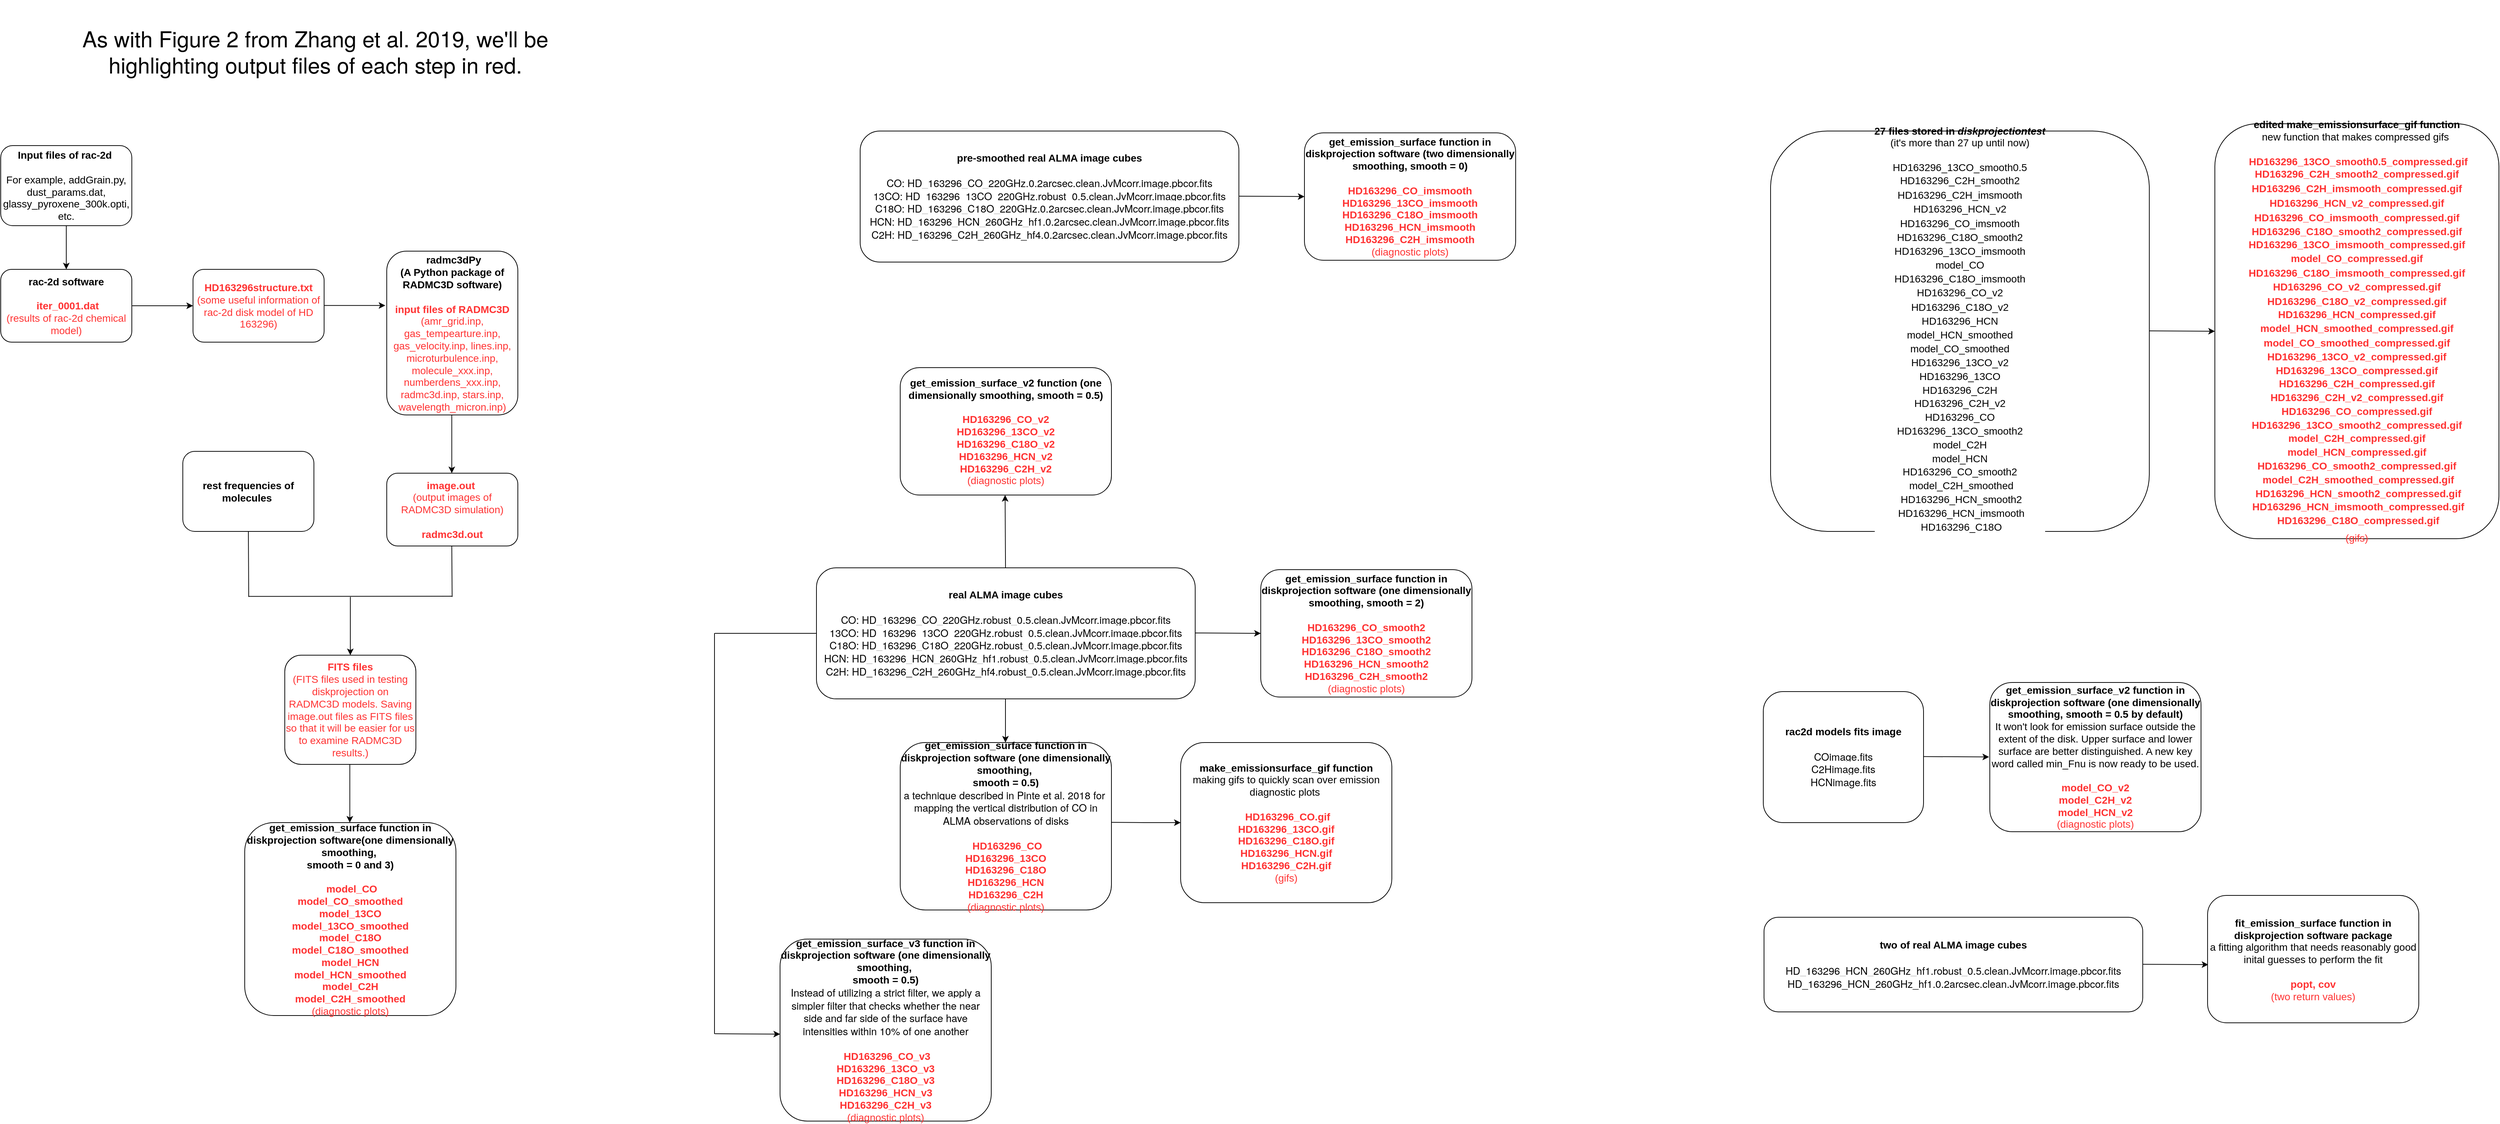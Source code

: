 <mxfile version="14.8.6" type="github">
  <diagram id="OHio_l4A3hphXdwyJgQA" name="Page-1">
    <mxGraphModel dx="4730" dy="4014" grid="1" gridSize="10" guides="1" tooltips="1" connect="1" arrows="1" fold="1" page="1" pageScale="1" pageWidth="827" pageHeight="1169" math="0" shadow="0">
      <root>
        <mxCell id="0" />
        <mxCell id="1" parent="0" />
        <mxCell id="7kvAbgqLVaGYdPQzEYKD-1" value="&lt;span style=&quot;font-family: &amp;#34;helvetica neue&amp;#34; , &amp;#34;helvetica&amp;#34; , &amp;#34;arial&amp;#34; , sans-serif ; text-align: justify ; background-color: rgb(255 , 255 , 255)&quot;&gt;&lt;font style=&quot;font-size: 30px&quot;&gt;As with Figure 2 from Zhang et al. 2019, we&#39;ll be highlighting output files of each step in red.&lt;/font&gt;&lt;/span&gt;" style="text;html=1;strokeColor=none;fillColor=none;align=center;verticalAlign=middle;whiteSpace=wrap;rounded=0;" parent="1" vertex="1">
          <mxGeometry x="157" y="-100" width="670" height="140" as="geometry" />
        </mxCell>
        <mxCell id="7kvAbgqLVaGYdPQzEYKD-2" value="&lt;font style=&quot;font-size: 14px&quot;&gt;&lt;b&gt;Input files of rac-2d&lt;/b&gt;&amp;nbsp;&lt;br&gt;&lt;br&gt;For example, addGrain.py, dust_params.dat, glassy_pyroxene_300k.opti, etc.&lt;/font&gt;" style="rounded=1;whiteSpace=wrap;html=1;" parent="1" vertex="1">
          <mxGeometry x="60" y="100" width="180" height="110" as="geometry" />
        </mxCell>
        <mxCell id="7kvAbgqLVaGYdPQzEYKD-8" value="&lt;font style=&quot;font-size: 14px&quot;&gt;&lt;b&gt;rac-2d software&lt;br&gt;&lt;br&gt;&lt;/b&gt;&amp;nbsp;&lt;font color=&quot;#ff3333&quot;&gt;&lt;b&gt;iter_0001.dat &lt;/b&gt;&lt;br&gt;(results of rac-2d chemical model)&lt;/font&gt;&lt;/font&gt;" style="rounded=1;whiteSpace=wrap;html=1;" parent="1" vertex="1">
          <mxGeometry x="60" y="270" width="180" height="100" as="geometry" />
        </mxCell>
        <mxCell id="7kvAbgqLVaGYdPQzEYKD-9" value="" style="endArrow=classic;html=1;exitX=0.5;exitY=1;exitDx=0;exitDy=0;" parent="1" source="7kvAbgqLVaGYdPQzEYKD-2" target="7kvAbgqLVaGYdPQzEYKD-8" edge="1">
          <mxGeometry width="50" height="50" relative="1" as="geometry">
            <mxPoint x="150" y="250" as="sourcePoint" />
            <mxPoint x="200" y="200" as="targetPoint" />
          </mxGeometry>
        </mxCell>
        <mxCell id="7kvAbgqLVaGYdPQzEYKD-11" value="&lt;font style=&quot;font-size: 14px&quot;&gt;&lt;font color=&quot;#ff3333&quot;&gt;&lt;b&gt;HD163296structure.txt&lt;/b&gt; (some useful information of rac-2d disk model of HD 163296)&lt;/font&gt;&lt;/font&gt;" style="rounded=1;whiteSpace=wrap;html=1;" parent="1" vertex="1">
          <mxGeometry x="324" y="270" width="180" height="100" as="geometry" />
        </mxCell>
        <mxCell id="7kvAbgqLVaGYdPQzEYKD-12" value="" style="endArrow=classic;html=1;exitX=1;exitY=0.5;exitDx=0;exitDy=0;" parent="1" source="7kvAbgqLVaGYdPQzEYKD-8" target="7kvAbgqLVaGYdPQzEYKD-11" edge="1">
          <mxGeometry width="50" height="50" relative="1" as="geometry">
            <mxPoint x="290" y="320" as="sourcePoint" />
            <mxPoint x="340" y="270" as="targetPoint" />
          </mxGeometry>
        </mxCell>
        <mxCell id="7kvAbgqLVaGYdPQzEYKD-13" value="&lt;font style=&quot;font-size: 14px&quot;&gt;&lt;b&gt;&amp;nbsp;radmc3dPy &lt;br&gt;(&lt;/b&gt;&lt;b&gt;A Python package of RADMC3D software&lt;/b&gt;&lt;b&gt;)&lt;/b&gt;&lt;br&gt;&lt;br&gt;&lt;span style=&quot;color: rgb(255 , 51 , 51)&quot;&gt;&lt;b&gt;input files of RADMC3D&lt;/b&gt;&lt;br&gt;&lt;/span&gt;&lt;font color=&quot;#ff3333&quot;&gt;(amr_grid.inp, gas_tempearture.inp, gas_velocity.inp, lines.inp, microturbulence.inp, molecule_xxx.inp, numberdens_xxx.inp, radmc3d.inp, stars.inp, wavelength_micron.inp)&lt;/font&gt;&lt;br&gt;&lt;/font&gt;" style="rounded=1;whiteSpace=wrap;html=1;" parent="1" vertex="1">
          <mxGeometry x="590" y="245" width="180" height="225" as="geometry" />
        </mxCell>
        <mxCell id="7kvAbgqLVaGYdPQzEYKD-14" value="" style="endArrow=classic;html=1;exitX=1;exitY=0.5;exitDx=0;exitDy=0;" parent="1" edge="1">
          <mxGeometry width="50" height="50" relative="1" as="geometry">
            <mxPoint x="504.0" y="319.66" as="sourcePoint" />
            <mxPoint x="588.0" y="319.66" as="targetPoint" />
          </mxGeometry>
        </mxCell>
        <mxCell id="7kvAbgqLVaGYdPQzEYKD-18" value="" style="endArrow=classic;html=1;" parent="1" edge="1">
          <mxGeometry width="50" height="50" relative="1" as="geometry">
            <mxPoint x="679.29" y="470" as="sourcePoint" />
            <mxPoint x="679.29" y="550" as="targetPoint" />
          </mxGeometry>
        </mxCell>
        <mxCell id="7kvAbgqLVaGYdPQzEYKD-19" value="&lt;font style=&quot;font-size: 14px&quot;&gt;&lt;font color=&quot;#ff3333&quot;&gt;&lt;b&gt;image.out&lt;/b&gt;&amp;nbsp;&lt;br&gt;(output images of RADMC3D simulation)&lt;br&gt;&lt;br&gt;&lt;/font&gt;&lt;b style=&quot;color: rgb(255 , 51 , 51)&quot;&gt;radmc3d.out&lt;/b&gt;&lt;font color=&quot;#ff3333&quot;&gt;&lt;br&gt;&lt;/font&gt;&lt;/font&gt;" style="rounded=1;whiteSpace=wrap;html=1;" parent="1" vertex="1">
          <mxGeometry x="590" y="550" width="180" height="100" as="geometry" />
        </mxCell>
        <mxCell id="7kvAbgqLVaGYdPQzEYKD-24" value="&lt;font style=&quot;font-size: 14px&quot;&gt;&lt;b&gt;real ALMA image cubes&lt;/b&gt;&lt;br&gt;&lt;br&gt;&lt;span style=&quot;font-family: &amp;#34;helvetica neue&amp;#34; , &amp;#34;helvetica&amp;#34; , &amp;#34;arial&amp;#34; , sans-serif ; text-align: left ; background-color: rgb(255 , 255 , 255)&quot;&gt;CO: HD_163296_CO_220GHz.robust_0.5.clean.JvMcorr.image.pbcor.fits&lt;br&gt;&lt;/span&gt;&lt;span style=&quot;font-family: &amp;#34;helvetica neue&amp;#34; , &amp;#34;helvetica&amp;#34; , &amp;#34;arial&amp;#34; , sans-serif ; text-align: left ; background-color: rgb(255 , 255 , 255)&quot;&gt;13CO: HD_163296_13CO_220GHz.robust_0.5.clean.JvMcorr.image.pbcor.fits&lt;br&gt;&lt;/span&gt;&lt;span style=&quot;font-family: &amp;#34;helvetica neue&amp;#34; , &amp;#34;helvetica&amp;#34; , &amp;#34;arial&amp;#34; , sans-serif ; text-align: left ; background-color: rgb(255 , 255 , 255)&quot;&gt;C18O: HD_163296_C18O_220GHz.robust_0.5.clean.JvMcorr.image.pbcor.fits&lt;br&gt;&lt;/span&gt;&lt;span style=&quot;font-family: &amp;#34;helvetica neue&amp;#34; , &amp;#34;helvetica&amp;#34; , &amp;#34;arial&amp;#34; , sans-serif ; text-align: left ; background-color: rgb(255 , 255 , 255)&quot;&gt;HCN: HD_163296_HCN_260GHz_hf1.robust_0.5.clean.JvMcorr.image.pbcor.fits&lt;br&gt;&lt;/span&gt;&lt;span style=&quot;font-family: &amp;#34;helvetica neue&amp;#34; , &amp;#34;helvetica&amp;#34; , &amp;#34;arial&amp;#34; , sans-serif ; text-align: left ; background-color: rgb(255 , 255 , 255)&quot;&gt;C2H: HD_163296_C2H_260GHz_hf4.robust_0.5.clean.JvMcorr.image.pbcor.fits&lt;/span&gt;&lt;br&gt;&lt;/font&gt;" style="rounded=1;whiteSpace=wrap;html=1;" parent="1" vertex="1">
          <mxGeometry x="1180" y="680" width="520" height="180" as="geometry" />
        </mxCell>
        <mxCell id="7kvAbgqLVaGYdPQzEYKD-25" value="" style="endArrow=classic;html=1;exitX=0.5;exitY=1;exitDx=0;exitDy=0;" parent="1" edge="1">
          <mxGeometry width="50" height="50" relative="1" as="geometry">
            <mxPoint x="1439.5" y="860" as="sourcePoint" />
            <mxPoint x="1439.5" y="920" as="targetPoint" />
          </mxGeometry>
        </mxCell>
        <mxCell id="7kvAbgqLVaGYdPQzEYKD-26" value="&lt;font style=&quot;font-size: 14px&quot;&gt;&lt;b&gt;get_emission_surface function in diskprojection software (&lt;/b&gt;&lt;b&gt;one dimensionally smoothing,&amp;nbsp;&lt;/b&gt;&lt;b&gt;&lt;br&gt;smooth = 0.5)&lt;br&gt;&lt;/b&gt;&lt;span style=&quot;font-family: &amp;#34;helvetica neue&amp;#34; , &amp;#34;helvetica&amp;#34; , &amp;#34;arial&amp;#34; , sans-serif ; text-align: justify ; background-color: rgb(255 , 255 , 255)&quot;&gt;a technique described in Pinte et al. 2018&amp;nbsp;&lt;/span&gt;&lt;span style=&quot;font-family: &amp;#34;helvetica neue&amp;#34; , &amp;#34;helvetica&amp;#34; , &amp;#34;arial&amp;#34; , sans-serif ; text-align: justify ; background-color: rgb(255 , 255 , 255)&quot;&gt;for&amp;nbsp;&lt;/span&gt;&lt;span style=&quot;font-family: &amp;#34;helvetica neue&amp;#34; , &amp;#34;helvetica&amp;#34; , &amp;#34;arial&amp;#34; , sans-serif ; text-align: justify ; background-color: rgb(255 , 255 , 255)&quot;&gt;&lt;br&gt;mapping the vertical distribution of CO in ALMA observations of disks&lt;/span&gt;&lt;b&gt;&lt;br&gt;&lt;br&gt;&lt;/b&gt;&amp;nbsp;&lt;font color=&quot;#ff3333&quot;&gt;&lt;b&gt;HD163296_CO&lt;br&gt;&lt;/b&gt;&lt;/font&gt;&lt;b style=&quot;color: rgb(255 , 51 , 51)&quot;&gt;HD163296_13CO&lt;br&gt;&lt;/b&gt;&lt;b style=&quot;color: rgb(255 , 51 , 51)&quot;&gt;HD163296_C18O&lt;br&gt;&lt;/b&gt;&lt;b style=&quot;color: rgb(255 , 51 , 51)&quot;&gt;HD163296_HCN&lt;br&gt;&lt;/b&gt;&lt;b style=&quot;color: rgb(255 , 51 , 51)&quot;&gt;HD163296_C2H&lt;/b&gt;&lt;font color=&quot;#ff3333&quot;&gt;&lt;br&gt;(diagnostic plots)&lt;/font&gt;&lt;/font&gt;" style="rounded=1;whiteSpace=wrap;html=1;" parent="1" vertex="1">
          <mxGeometry x="1295" y="920" width="290" height="230" as="geometry" />
        </mxCell>
        <mxCell id="7kvAbgqLVaGYdPQzEYKD-28" value="&lt;font style=&quot;font-size: 14px&quot;&gt;&lt;b&gt;get_emission_surface function in diskprojection software (one dimensionally smoothing, smooth = 2)&lt;/b&gt;&lt;b&gt;&lt;br&gt;&lt;/b&gt;&lt;font color=&quot;#ff3333&quot;&gt;&lt;b&gt;&lt;br&gt;&lt;/b&gt;&lt;/font&gt;&lt;b style=&quot;color: rgb(255 , 51 , 51)&quot;&gt;HD163296_CO_smooth2&lt;/b&gt;&lt;b style=&quot;color: rgb(255 , 51 , 51)&quot;&gt;&lt;br&gt;&lt;/b&gt;&lt;b style=&quot;color: rgb(255 , 51 , 51)&quot;&gt;HD163296_13CO_smooth2&lt;/b&gt;&lt;b style=&quot;color: rgb(255 , 51 , 51)&quot;&gt;&lt;br&gt;&lt;/b&gt;&lt;b style=&quot;color: rgb(255 , 51 , 51)&quot;&gt;HD163296_C18O_smooth2&lt;/b&gt;&lt;b style=&quot;color: rgb(255 , 51 , 51)&quot;&gt;&lt;br&gt;&lt;/b&gt;&lt;b style=&quot;color: rgb(255 , 51 , 51)&quot;&gt;HD163296_HCN_smooth2&lt;/b&gt;&lt;b style=&quot;color: rgb(255 , 51 , 51)&quot;&gt;&lt;br&gt;&lt;/b&gt;&lt;b style=&quot;color: rgb(255 , 51 , 51)&quot;&gt;HD163296_C2H_smooth2&lt;/b&gt;&lt;font color=&quot;#ff3333&quot;&gt;&lt;br&gt;(diagnostic plots)&lt;/font&gt;&lt;/font&gt;" style="rounded=1;whiteSpace=wrap;html=1;" parent="1" vertex="1">
          <mxGeometry x="1790" y="682.5" width="290" height="175" as="geometry" />
        </mxCell>
        <mxCell id="7kvAbgqLVaGYdPQzEYKD-29" value="" style="endArrow=classic;html=1;exitX=1;exitY=0.5;exitDx=0;exitDy=0;entryX=0;entryY=0.5;entryDx=0;entryDy=0;" parent="1" target="7kvAbgqLVaGYdPQzEYKD-28" edge="1">
          <mxGeometry width="50" height="50" relative="1" as="geometry">
            <mxPoint x="1700" y="769.5" as="sourcePoint" />
            <mxPoint x="1784" y="769.5" as="targetPoint" />
          </mxGeometry>
        </mxCell>
        <mxCell id="7kvAbgqLVaGYdPQzEYKD-30" value="&lt;font style=&quot;font-size: 14px&quot;&gt;&lt;b&gt;pre-smoothed real ALMA image cubes&lt;/b&gt;&lt;br&gt;&lt;br&gt;&lt;span style=&quot;font-family: &amp;#34;helvetica neue&amp;#34; , &amp;#34;helvetica&amp;#34; , &amp;#34;arial&amp;#34; , sans-serif ; text-align: left ; background-color: rgb(255 , 255 , 255)&quot;&gt;CO: H&lt;/span&gt;&lt;span style=&quot;font-family: &amp;#34;helvetica neue&amp;#34; , &amp;#34;helvetica&amp;#34; , &amp;#34;arial&amp;#34; , sans-serif ; text-align: left ; background-color: rgb(255 , 255 , 255)&quot;&gt;D_163296_CO_220GHz.0.2arcsec.clean.JvMcorr.image.pbcor.fits&lt;/span&gt;&lt;span style=&quot;font-family: &amp;#34;helvetica neue&amp;#34; , &amp;#34;helvetica&amp;#34; , &amp;#34;arial&amp;#34; , sans-serif ; text-align: left ; background-color: rgb(255 , 255 , 255)&quot;&gt;&lt;br&gt;&lt;/span&gt;&lt;span style=&quot;font-family: &amp;#34;helvetica neue&amp;#34; , &amp;#34;helvetica&amp;#34; , &amp;#34;arial&amp;#34; , sans-serif ; text-align: left ; background-color: rgb(255 , 255 , 255)&quot;&gt;13CO: HD_163296_13CO_220GHz.robust_0.5.clean.JvMcorr.image.pbcor.fits&lt;br&gt;&lt;/span&gt;&lt;span style=&quot;font-family: &amp;#34;helvetica neue&amp;#34; , &amp;#34;helvetica&amp;#34; , &amp;#34;arial&amp;#34; , sans-serif ; text-align: left ; background-color: rgb(255 , 255 , 255)&quot;&gt;C18O: H&lt;/span&gt;&lt;span style=&quot;font-family: &amp;#34;helvetica neue&amp;#34; , &amp;#34;helvetica&amp;#34; , &amp;#34;arial&amp;#34; , sans-serif ; text-align: left ; background-color: rgb(255 , 255 , 255)&quot;&gt;D_163296_C18O_220GHz.0.2arcsec.clean.JvMcorr.image.pbcor.fits&lt;/span&gt;&lt;span style=&quot;font-family: &amp;#34;helvetica neue&amp;#34; , &amp;#34;helvetica&amp;#34; , &amp;#34;arial&amp;#34; , sans-serif ; text-align: left ; background-color: rgb(255 , 255 , 255)&quot;&gt;&lt;br&gt;&lt;/span&gt;&lt;span style=&quot;font-family: &amp;#34;helvetica neue&amp;#34; , &amp;#34;helvetica&amp;#34; , &amp;#34;arial&amp;#34; , sans-serif ; text-align: left ; background-color: rgb(255 , 255 , 255)&quot;&gt;HCN: H&lt;/span&gt;&lt;span style=&quot;font-family: &amp;#34;helvetica neue&amp;#34; , &amp;#34;helvetica&amp;#34; , &amp;#34;arial&amp;#34; , sans-serif ; text-align: left ; background-color: rgb(255 , 255 , 255)&quot;&gt;D_163296_HCN_260GHz_hf1.0.2arcsec.clean.JvMcorr.image.pbcor.fits&lt;/span&gt;&lt;span style=&quot;font-family: &amp;#34;helvetica neue&amp;#34; , &amp;#34;helvetica&amp;#34; , &amp;#34;arial&amp;#34; , sans-serif ; text-align: left ; background-color: rgb(255 , 255 , 255)&quot;&gt;&lt;br&gt;&lt;/span&gt;&lt;span style=&quot;font-family: &amp;#34;helvetica neue&amp;#34; , &amp;#34;helvetica&amp;#34; , &amp;#34;arial&amp;#34; , sans-serif ; text-align: left ; background-color: rgb(255 , 255 , 255)&quot;&gt;C2H: H&lt;/span&gt;&lt;span style=&quot;font-family: &amp;#34;helvetica neue&amp;#34; , &amp;#34;helvetica&amp;#34; , &amp;#34;arial&amp;#34; , sans-serif ; text-align: left ; background-color: rgb(255 , 255 , 255)&quot;&gt;D_163296_C2H_260GHz_hf4.0.2arcsec.clean.JvMcorr.image.pbcor.fits&lt;/span&gt;&lt;br&gt;&lt;/font&gt;" style="rounded=1;whiteSpace=wrap;html=1;" parent="1" vertex="1">
          <mxGeometry x="1240" y="80" width="520" height="180" as="geometry" />
        </mxCell>
        <mxCell id="7kvAbgqLVaGYdPQzEYKD-31" value="&lt;font style=&quot;font-size: 14px&quot;&gt;&lt;b&gt;get_emission_surface function in diskprojection software (two dimensionally smoothing, smooth = 0)&lt;/b&gt;&lt;b&gt;&lt;br&gt;&lt;/b&gt;&lt;font color=&quot;#ff3333&quot;&gt;&lt;b&gt;&lt;br&gt;&lt;/b&gt;&lt;/font&gt;&lt;b style=&quot;color: rgb(255 , 51 , 51)&quot;&gt;HD163296_CO_imsmooth&lt;/b&gt;&lt;b style=&quot;color: rgb(255 , 51 , 51)&quot;&gt;&lt;br&gt;&lt;/b&gt;&lt;b style=&quot;color: rgb(255 , 51 , 51)&quot;&gt;HD163296_13CO_imsmooth&lt;/b&gt;&lt;b style=&quot;color: rgb(255 , 51 , 51)&quot;&gt;&lt;br&gt;&lt;/b&gt;&lt;b style=&quot;color: rgb(255 , 51 , 51)&quot;&gt;HD163296_C18O_imsmooth&lt;/b&gt;&lt;b style=&quot;color: rgb(255 , 51 , 51)&quot;&gt;&lt;br&gt;&lt;/b&gt;&lt;b style=&quot;color: rgb(255 , 51 , 51)&quot;&gt;HD163296_HCN_imsmooth&lt;/b&gt;&lt;b style=&quot;color: rgb(255 , 51 , 51)&quot;&gt;&lt;br&gt;&lt;/b&gt;&lt;b style=&quot;color: rgb(255 , 51 , 51)&quot;&gt;HD163296_C2H_imsmooth&lt;/b&gt;&lt;font color=&quot;#ff3333&quot;&gt;&lt;br&gt;(diagnostic plots)&lt;/font&gt;&lt;/font&gt;" style="rounded=1;whiteSpace=wrap;html=1;" parent="1" vertex="1">
          <mxGeometry x="1850" y="82.5" width="290" height="175" as="geometry" />
        </mxCell>
        <mxCell id="7kvAbgqLVaGYdPQzEYKD-32" value="" style="endArrow=classic;html=1;exitX=1;exitY=0.5;exitDx=0;exitDy=0;entryX=0;entryY=0.5;entryDx=0;entryDy=0;" parent="1" edge="1">
          <mxGeometry width="50" height="50" relative="1" as="geometry">
            <mxPoint x="1760" y="169.5" as="sourcePoint" />
            <mxPoint x="1850" y="170" as="targetPoint" />
          </mxGeometry>
        </mxCell>
        <mxCell id="7kvAbgqLVaGYdPQzEYKD-33" value="&lt;font style=&quot;font-size: 14px&quot;&gt;&lt;b&gt;rest frequencies of molecules&lt;/b&gt;&amp;nbsp;&lt;br&gt;&lt;/font&gt;" style="rounded=1;whiteSpace=wrap;html=1;" parent="1" vertex="1">
          <mxGeometry x="310" y="520" width="180" height="110" as="geometry" />
        </mxCell>
        <mxCell id="7kvAbgqLVaGYdPQzEYKD-35" value="" style="endArrow=none;html=1;" parent="1" edge="1">
          <mxGeometry width="50" height="50" relative="1" as="geometry">
            <mxPoint x="400.5" y="720" as="sourcePoint" />
            <mxPoint x="400" y="630" as="targetPoint" />
          </mxGeometry>
        </mxCell>
        <mxCell id="7kvAbgqLVaGYdPQzEYKD-36" value="" style="endArrow=none;html=1;" parent="1" edge="1">
          <mxGeometry width="50" height="50" relative="1" as="geometry">
            <mxPoint x="679.79" y="720" as="sourcePoint" />
            <mxPoint x="679.29" y="650" as="targetPoint" />
          </mxGeometry>
        </mxCell>
        <mxCell id="7kvAbgqLVaGYdPQzEYKD-37" value="" style="endArrow=none;html=1;" parent="1" edge="1">
          <mxGeometry width="50" height="50" relative="1" as="geometry">
            <mxPoint x="400" y="719.29" as="sourcePoint" />
            <mxPoint x="680" y="719" as="targetPoint" />
          </mxGeometry>
        </mxCell>
        <mxCell id="7kvAbgqLVaGYdPQzEYKD-38" value="" style="endArrow=classic;html=1;" parent="1" edge="1">
          <mxGeometry width="50" height="50" relative="1" as="geometry">
            <mxPoint x="540.0" y="720" as="sourcePoint" />
            <mxPoint x="540.0" y="800" as="targetPoint" />
          </mxGeometry>
        </mxCell>
        <mxCell id="7kvAbgqLVaGYdPQzEYKD-39" value="&lt;font style=&quot;font-size: 14px&quot;&gt;&lt;font color=&quot;#ff3333&quot;&gt;&lt;b&gt;FITS files&lt;br&gt;&lt;/b&gt;&lt;/font&gt;&lt;span style=&quot;color: rgb(255 , 51 , 51)&quot;&gt;(FITS files used in testing diskprojection on RADMC3D models. S&lt;/span&gt;&lt;span style=&quot;color: rgb(255 , 51 , 51)&quot;&gt;aving image.out files as FITS files so that it will be easier for us to examine RADMC3D results.&lt;/span&gt;&lt;span style=&quot;color: rgb(255 , 51 , 51)&quot;&gt;)&lt;/span&gt;&lt;font color=&quot;#ff3333&quot;&gt;&lt;br&gt;&lt;/font&gt;&lt;/font&gt;" style="rounded=1;whiteSpace=wrap;html=1;" parent="1" vertex="1">
          <mxGeometry x="450" y="800" width="180" height="150" as="geometry" />
        </mxCell>
        <mxCell id="7kvAbgqLVaGYdPQzEYKD-40" value="&lt;font style=&quot;font-size: 14px&quot;&gt;&lt;b&gt;get_emission_surface function in diskprojection software(&lt;/b&gt;&lt;b&gt;one dimensionally smoothing,&amp;nbsp;&lt;/b&gt;&lt;b&gt;&lt;br&gt;smooth = 0 and 3)&lt;/b&gt;&lt;b&gt;&lt;br&gt;&lt;br&gt;&lt;/b&gt;&amp;nbsp;&lt;b style=&quot;color: rgb(255 , 51 , 51)&quot;&gt;model_CO&lt;br&gt;&lt;/b&gt;&lt;b style=&quot;color: rgb(255 , 51 , 51)&quot;&gt;model_CO_smoothed&lt;/b&gt;&lt;font color=&quot;#ff3333&quot;&gt;&lt;b&gt;&lt;br&gt;&lt;/b&gt;&lt;/font&gt;&lt;b style=&quot;color: rgb(255 , 51 , 51)&quot;&gt;model_13CO&lt;br&gt;&lt;/b&gt;&lt;b style=&quot;color: rgb(255 , 51 , 51)&quot;&gt;model_13CO_smoothed&lt;/b&gt;&lt;b style=&quot;color: rgb(255 , 51 , 51)&quot;&gt;&lt;br&gt;&lt;/b&gt;&lt;b style=&quot;color: rgb(255 , 51 , 51)&quot;&gt;model_C18O&lt;br&gt;&lt;/b&gt;&lt;b style=&quot;color: rgb(255 , 51 , 51)&quot;&gt;model_C18O_smoothed&lt;/b&gt;&lt;b style=&quot;color: rgb(255 , 51 , 51)&quot;&gt;&lt;br&gt;&lt;/b&gt;&lt;b style=&quot;color: rgb(255 , 51 , 51)&quot;&gt;model_HCN&lt;br&gt;&lt;/b&gt;&lt;b style=&quot;color: rgb(255 , 51 , 51)&quot;&gt;model_HCN_smoothed&lt;/b&gt;&lt;b style=&quot;color: rgb(255 , 51 , 51)&quot;&gt;&lt;br&gt;&lt;/b&gt;&lt;b style=&quot;color: rgb(255 , 51 , 51)&quot;&gt;model_C2H&lt;br&gt;&lt;/b&gt;&lt;b style=&quot;color: rgb(255 , 51 , 51)&quot;&gt;model_C2H_smoothed&lt;/b&gt;&lt;font color=&quot;#ff3333&quot;&gt;&lt;br&gt;(diagnostic plots)&lt;/font&gt;&lt;/font&gt;" style="rounded=1;whiteSpace=wrap;html=1;" parent="1" vertex="1">
          <mxGeometry x="395" y="1030" width="290" height="265" as="geometry" />
        </mxCell>
        <mxCell id="7kvAbgqLVaGYdPQzEYKD-42" value="&lt;font style=&quot;font-size: 14px&quot;&gt;&lt;b&gt;get_emission_surface_v2 function (one dimensionally smoothing, smooth = 0.5)&lt;/b&gt;&lt;b&gt;&lt;br&gt;&lt;/b&gt;&lt;font color=&quot;#ff3333&quot;&gt;&lt;b&gt;&lt;br&gt;&lt;/b&gt;&lt;/font&gt;&lt;b style=&quot;color: rgb(255 , 51 , 51)&quot;&gt;HD163296_CO_v2&lt;/b&gt;&lt;b style=&quot;color: rgb(255 , 51 , 51)&quot;&gt;&lt;br&gt;&lt;/b&gt;&lt;b style=&quot;color: rgb(255 , 51 , 51)&quot;&gt;HD163296_13CO_v2&lt;/b&gt;&lt;b style=&quot;color: rgb(255 , 51 , 51)&quot;&gt;&lt;br&gt;&lt;/b&gt;&lt;b style=&quot;color: rgb(255 , 51 , 51)&quot;&gt;HD163296_C18O_v2&lt;/b&gt;&lt;b style=&quot;color: rgb(255 , 51 , 51)&quot;&gt;&lt;br&gt;&lt;/b&gt;&lt;b style=&quot;color: rgb(255 , 51 , 51)&quot;&gt;HD163296_HCN_v2&lt;/b&gt;&lt;b style=&quot;color: rgb(255 , 51 , 51)&quot;&gt;&lt;br&gt;&lt;/b&gt;&lt;b style=&quot;color: rgb(255 , 51 , 51)&quot;&gt;HD163296_C2H_v2&lt;/b&gt;&lt;font color=&quot;#ff3333&quot;&gt;&lt;br&gt;(diagnostic plots)&lt;/font&gt;&lt;/font&gt;" style="rounded=1;whiteSpace=wrap;html=1;" parent="1" vertex="1">
          <mxGeometry x="1295" y="405" width="290" height="175" as="geometry" />
        </mxCell>
        <mxCell id="7kvAbgqLVaGYdPQzEYKD-43" value="" style="endArrow=classic;html=1;exitX=1;exitY=0.5;exitDx=0;exitDy=0;" parent="1" edge="1">
          <mxGeometry width="50" height="50" relative="1" as="geometry">
            <mxPoint x="1439.58" y="680" as="sourcePoint" />
            <mxPoint x="1439" y="580" as="targetPoint" />
          </mxGeometry>
        </mxCell>
        <mxCell id="7kvAbgqLVaGYdPQzEYKD-44" value="" style="endArrow=classic;html=1;exitX=1;exitY=0.5;exitDx=0;exitDy=0;entryX=0;entryY=0.5;entryDx=0;entryDy=0;" parent="1" target="7kvAbgqLVaGYdPQzEYKD-45" edge="1">
          <mxGeometry width="50" height="50" relative="1" as="geometry">
            <mxPoint x="1585" y="1029.58" as="sourcePoint" />
            <mxPoint x="1675" y="1030.08" as="targetPoint" />
            <Array as="points">
              <mxPoint x="1630" y="1030" />
            </Array>
          </mxGeometry>
        </mxCell>
        <mxCell id="7kvAbgqLVaGYdPQzEYKD-45" value="&lt;font style=&quot;font-size: 14px&quot;&gt;&lt;b&gt;make_emissionsurface_gif function&lt;/b&gt;&lt;br&gt;making gifs to quickly scan over emission diagnostic plots&amp;nbsp;&lt;br&gt;&lt;b&gt;&lt;br&gt;&lt;/b&gt;&amp;nbsp;&lt;font color=&quot;#ff3333&quot;&gt;&lt;b&gt;HD163296_CO.gif&lt;br&gt;&lt;/b&gt;&lt;/font&gt;&lt;b style=&quot;color: rgb(255 , 51 , 51)&quot;&gt;HD163296_13CO.gif&lt;br&gt;&lt;/b&gt;&lt;b style=&quot;color: rgb(255 , 51 , 51)&quot;&gt;HD163296_C18O.gif&lt;br&gt;&lt;/b&gt;&lt;b style=&quot;color: rgb(255 , 51 , 51)&quot;&gt;HD163296_HCN.gif&lt;br&gt;&lt;/b&gt;&lt;b style=&quot;color: rgb(255 , 51 , 51)&quot;&gt;HD163296_C2H.gif&lt;/b&gt;&lt;font color=&quot;#ff3333&quot;&gt;&lt;br&gt;(gifs)&lt;/font&gt;&lt;/font&gt;" style="rounded=1;whiteSpace=wrap;html=1;" parent="1" vertex="1">
          <mxGeometry x="1680" y="920" width="290" height="220" as="geometry" />
        </mxCell>
        <mxCell id="tNqf5QW-nkxqxk9ZFxXp-1" value="" style="endArrow=classic;html=1;" parent="1" edge="1">
          <mxGeometry width="50" height="50" relative="1" as="geometry">
            <mxPoint x="539.29" y="950" as="sourcePoint" />
            <mxPoint x="539.29" y="1030" as="targetPoint" />
          </mxGeometry>
        </mxCell>
        <mxCell id="AEIV_mk72NJeF8CW5xAD-5" value="&lt;font style=&quot;font-size: 14px&quot;&gt;&lt;b&gt;27 files stored in &lt;i&gt;diskprojectiontest&lt;br&gt;&lt;/i&gt;&lt;/b&gt;(it&#39;s more than 27 up until now)&lt;br&gt;&lt;br&gt;&lt;span style=&quot;text-align: left ; background-color: rgb(255 , 255 , 255)&quot;&gt;HD163296_13CO_smooth0.5&lt;br&gt;&lt;/span&gt;&lt;pre style=&quot;box-sizing: border-box ; overflow: auto ; padding: 1px 0px ; margin-top: 0px ; margin-bottom: 0px ; line-height: inherit ; word-break: break-all ; overflow-wrap: break-word ; background-color: rgb(255 , 255 , 255) ; border: 0px ; border-radius: 0px ; vertical-align: baseline&quot;&gt;&lt;font face=&quot;Helvetica&quot;&gt;HD163296_C2H_smooth2&lt;/font&gt;&lt;/pre&gt;&lt;pre style=&quot;box-sizing: border-box ; overflow: auto ; padding: 1px 0px ; margin-top: 0px ; margin-bottom: 0px ; line-height: inherit ; word-break: break-all ; overflow-wrap: break-word ; background-color: rgb(255 , 255 , 255) ; border: 0px ; border-radius: 0px ; vertical-align: baseline&quot;&gt;&lt;pre style=&quot;box-sizing: border-box ; overflow: auto ; padding: 1px 0px ; margin-top: 0px ; margin-bottom: 0px ; line-height: inherit ; word-break: break-all ; overflow-wrap: break-word ; border: 0px ; border-radius: 0px ; vertical-align: baseline&quot;&gt;&lt;font face=&quot;Helvetica&quot;&gt;HD163296_C2H_imsmooth&lt;/font&gt;&lt;/pre&gt;&lt;pre style=&quot;box-sizing: border-box ; overflow: auto ; padding: 1px 0px ; margin-top: 0px ; margin-bottom: 0px ; line-height: inherit ; word-break: break-all ; overflow-wrap: break-word ; border: 0px ; border-radius: 0px ; vertical-align: baseline&quot;&gt;&lt;pre style=&quot;box-sizing: border-box ; overflow: auto ; padding: 1px 0px ; margin-top: 0px ; margin-bottom: 0px ; line-height: inherit ; word-break: break-all ; overflow-wrap: break-word ; border: 0px ; border-radius: 0px ; vertical-align: baseline&quot;&gt;&lt;font face=&quot;Helvetica&quot;&gt;HD163296_HCN_v2&lt;/font&gt;&lt;/pre&gt;&lt;pre style=&quot;box-sizing: border-box ; overflow: auto ; padding: 1px 0px ; margin-top: 0px ; margin-bottom: 0px ; line-height: inherit ; word-break: break-all ; overflow-wrap: break-word ; border: 0px ; border-radius: 0px ; vertical-align: baseline&quot;&gt;&lt;pre style=&quot;box-sizing: border-box ; overflow: auto ; padding: 1px 0px ; margin-top: 0px ; margin-bottom: 0px ; line-height: inherit ; word-break: break-all ; overflow-wrap: break-word ; border: 0px ; border-radius: 0px ; vertical-align: baseline&quot;&gt;&lt;font face=&quot;Helvetica&quot;&gt;HD163296_CO_imsmooth&lt;/font&gt;&lt;/pre&gt;&lt;pre style=&quot;box-sizing: border-box ; overflow: auto ; padding: 1px 0px ; margin-top: 0px ; margin-bottom: 0px ; line-height: inherit ; word-break: break-all ; overflow-wrap: break-word ; border: 0px ; border-radius: 0px ; vertical-align: baseline&quot;&gt;&lt;font face=&quot;Helvetica&quot;&gt;HD163296_C18O_smooth2&lt;/font&gt;&lt;/pre&gt;&lt;pre style=&quot;box-sizing: border-box ; overflow: auto ; padding: 1px 0px ; margin-top: 0px ; margin-bottom: 0px ; line-height: inherit ; word-break: break-all ; overflow-wrap: break-word ; border: 0px ; border-radius: 0px ; vertical-align: baseline&quot;&gt;&lt;font face=&quot;Helvetica&quot;&gt;HD163296_13CO_imsmooth&lt;/font&gt;&lt;/pre&gt;&lt;pre style=&quot;box-sizing: border-box ; overflow: auto ; padding: 1px 0px ; margin-top: 0px ; margin-bottom: 0px ; line-height: inherit ; word-break: break-all ; overflow-wrap: break-word ; border: 0px ; border-radius: 0px ; vertical-align: baseline&quot;&gt;&lt;font face=&quot;Helvetica&quot;&gt;model_CO&lt;/font&gt;&lt;/pre&gt;&lt;pre style=&quot;box-sizing: border-box ; overflow: auto ; padding: 1px 0px ; margin-top: 0px ; margin-bottom: 0px ; line-height: inherit ; word-break: break-all ; overflow-wrap: break-word ; border: 0px ; border-radius: 0px ; vertical-align: baseline&quot;&gt;&lt;pre style=&quot;box-sizing: border-box ; overflow: auto ; padding: 1px 0px ; margin-top: 0px ; margin-bottom: 0px ; line-height: inherit ; word-break: break-all ; overflow-wrap: break-word ; border: 0px ; border-radius: 0px ; vertical-align: baseline&quot;&gt;&lt;font face=&quot;Helvetica&quot;&gt;HD163296_C18O_imsmooth&lt;/font&gt;&lt;/pre&gt;&lt;pre style=&quot;box-sizing: border-box ; overflow: auto ; padding: 1px 0px ; margin-top: 0px ; margin-bottom: 0px ; line-height: inherit ; word-break: break-all ; overflow-wrap: break-word ; border: 0px ; border-radius: 0px ; vertical-align: baseline&quot;&gt;&lt;font face=&quot;Helvetica&quot;&gt;HD163296_CO_v2&lt;/font&gt;&lt;/pre&gt;&lt;pre style=&quot;box-sizing: border-box ; overflow: auto ; padding: 1px 0px ; margin-top: 0px ; margin-bottom: 0px ; line-height: inherit ; word-break: break-all ; overflow-wrap: break-word ; border: 0px ; border-radius: 0px ; vertical-align: baseline&quot;&gt;&lt;pre style=&quot;box-sizing: border-box ; overflow: auto ; padding: 1px 0px ; margin-top: 0px ; margin-bottom: 0px ; line-height: inherit ; word-break: break-all ; overflow-wrap: break-word ; border: 0px ; border-radius: 0px ; vertical-align: baseline&quot;&gt;&lt;font face=&quot;Helvetica&quot;&gt;HD163296_C18O_v2&lt;/font&gt;&lt;/pre&gt;&lt;pre style=&quot;box-sizing: border-box ; overflow: auto ; padding: 1px 0px ; margin-top: 0px ; margin-bottom: 0px ; line-height: inherit ; word-break: break-all ; overflow-wrap: break-word ; border: 0px ; border-radius: 0px ; vertical-align: baseline&quot;&gt;&lt;font face=&quot;Helvetica&quot;&gt;HD163296_HCN&lt;/font&gt;&lt;/pre&gt;&lt;pre style=&quot;box-sizing: border-box ; overflow: auto ; padding: 1px 0px ; margin-top: 0px ; margin-bottom: 0px ; line-height: inherit ; word-break: break-all ; overflow-wrap: break-word ; border: 0px ; border-radius: 0px ; vertical-align: baseline&quot;&gt;&lt;font face=&quot;Helvetica&quot;&gt;model_HCN_smoothed&lt;/font&gt;&lt;/pre&gt;&lt;pre style=&quot;box-sizing: border-box ; overflow: auto ; padding: 1px 0px ; margin-top: 0px ; margin-bottom: 0px ; line-height: inherit ; word-break: break-all ; overflow-wrap: break-word ; border: 0px ; border-radius: 0px ; vertical-align: baseline&quot;&gt;&lt;pre style=&quot;box-sizing: border-box ; overflow: auto ; padding: 1px 0px ; margin-top: 0px ; margin-bottom: 0px ; line-height: inherit ; word-break: break-all ; overflow-wrap: break-word ; border: 0px ; border-radius: 0px ; vertical-align: baseline&quot;&gt;&lt;font face=&quot;Helvetica&quot;&gt;model_CO_smoothed&lt;/font&gt;&lt;/pre&gt;&lt;pre style=&quot;box-sizing: border-box ; overflow: auto ; padding: 1px 0px ; margin-top: 0px ; margin-bottom: 0px ; line-height: inherit ; word-break: break-all ; overflow-wrap: break-word ; border: 0px ; border-radius: 0px ; vertical-align: baseline&quot;&gt;&lt;font face=&quot;Helvetica&quot;&gt;HD163296_13CO_v2&lt;/font&gt;&lt;/pre&gt;&lt;pre style=&quot;box-sizing: border-box ; overflow: auto ; padding: 1px 0px ; margin-top: 0px ; margin-bottom: 0px ; line-height: inherit ; word-break: break-all ; overflow-wrap: break-word ; border: 0px ; border-radius: 0px ; vertical-align: baseline&quot;&gt;&lt;font face=&quot;Helvetica&quot;&gt;HD163296_13CO&lt;/font&gt;&lt;/pre&gt;&lt;pre style=&quot;box-sizing: border-box ; overflow: auto ; padding: 1px 0px ; margin-top: 0px ; margin-bottom: 0px ; line-height: inherit ; word-break: break-all ; overflow-wrap: break-word ; border: 0px ; border-radius: 0px ; vertical-align: baseline&quot;&gt;&lt;font face=&quot;Helvetica&quot;&gt;HD163296_C2H&lt;/font&gt;&lt;/pre&gt;&lt;pre style=&quot;box-sizing: border-box ; overflow: auto ; padding: 1px 0px ; margin-top: 0px ; margin-bottom: 0px ; line-height: inherit ; word-break: break-all ; overflow-wrap: break-word ; border: 0px ; border-radius: 0px ; vertical-align: baseline&quot;&gt;&lt;font face=&quot;Helvetica&quot;&gt;HD163296_C2H_v2&lt;/font&gt;&lt;/pre&gt;&lt;pre style=&quot;box-sizing: border-box ; overflow: auto ; padding: 1px 0px ; margin-top: 0px ; margin-bottom: 0px ; line-height: inherit ; word-break: break-all ; overflow-wrap: break-word ; border: 0px ; border-radius: 0px ; vertical-align: baseline&quot;&gt;&lt;font face=&quot;Helvetica&quot;&gt;HD163296_CO&lt;/font&gt;&lt;/pre&gt;&lt;pre style=&quot;box-sizing: border-box ; overflow: auto ; padding: 1px 0px ; margin-top: 0px ; margin-bottom: 0px ; line-height: inherit ; word-break: break-all ; overflow-wrap: break-word ; border: 0px ; border-radius: 0px ; vertical-align: baseline&quot;&gt;&lt;font face=&quot;Helvetica&quot;&gt;HD163296_13CO_smooth2&lt;/font&gt;&lt;/pre&gt;&lt;pre style=&quot;box-sizing: border-box ; overflow: auto ; padding: 1px 0px ; margin-top: 0px ; margin-bottom: 0px ; line-height: inherit ; word-break: break-all ; overflow-wrap: break-word ; border: 0px ; border-radius: 0px ; vertical-align: baseline&quot;&gt;&lt;font face=&quot;Helvetica&quot;&gt;model_C2H&lt;/font&gt;&lt;/pre&gt;&lt;pre style=&quot;box-sizing: border-box ; overflow: auto ; padding: 1px 0px ; margin-top: 0px ; margin-bottom: 0px ; line-height: inherit ; word-break: break-all ; overflow-wrap: break-word ; border: 0px ; border-radius: 0px ; vertical-align: baseline&quot;&gt;&lt;font face=&quot;Helvetica&quot;&gt;model_HCN&lt;/font&gt;&lt;/pre&gt;&lt;pre style=&quot;box-sizing: border-box ; overflow: auto ; padding: 1px 0px ; margin-top: 0px ; margin-bottom: 0px ; line-height: inherit ; word-break: break-all ; overflow-wrap: break-word ; border: 0px ; border-radius: 0px ; vertical-align: baseline&quot;&gt;&lt;font face=&quot;Helvetica&quot;&gt;HD163296_CO_smooth2&lt;/font&gt;&lt;/pre&gt;&lt;pre style=&quot;box-sizing: border-box ; overflow: auto ; padding: 1px 0px ; margin-top: 0px ; margin-bottom: 0px ; line-height: inherit ; word-break: break-all ; overflow-wrap: break-word ; border: 0px ; border-radius: 0px ; vertical-align: baseline&quot;&gt;&lt;font face=&quot;Helvetica&quot;&gt; model_C2H_smoothed&lt;/font&gt;&lt;/pre&gt;&lt;pre style=&quot;box-sizing: border-box ; overflow: auto ; padding: 1px 0px ; margin-top: 0px ; margin-bottom: 0px ; line-height: inherit ; word-break: break-all ; overflow-wrap: break-word ; border: 0px ; border-radius: 0px ; vertical-align: baseline&quot;&gt;&lt;font face=&quot;Helvetica&quot;&gt; HD163296_HCN_smooth2&lt;/font&gt;&lt;/pre&gt;&lt;pre style=&quot;box-sizing: border-box ; overflow: auto ; padding: 1px 0px ; margin-top: 0px ; margin-bottom: 0px ; line-height: inherit ; word-break: break-all ; overflow-wrap: break-word ; border: 0px ; border-radius: 0px ; vertical-align: baseline&quot;&gt;&lt;font face=&quot;Helvetica&quot;&gt; HD163296_HCN_imsmooth&lt;/font&gt;&lt;/pre&gt;&lt;pre style=&quot;box-sizing: border-box ; overflow: auto ; padding: 1px 0px ; margin-top: 0px ; margin-bottom: 0px ; line-height: inherit ; word-break: break-all ; overflow-wrap: break-word ; border: 0px ; border-radius: 0px ; vertical-align: baseline&quot;&gt;&lt;font face=&quot;Helvetica&quot;&gt; HD163296_C18O&lt;/font&gt;&lt;/pre&gt;&lt;/pre&gt;&lt;/pre&gt;&lt;/pre&gt;&lt;/pre&gt;&lt;/pre&gt;&lt;/pre&gt;&lt;/font&gt;" style="rounded=1;whiteSpace=wrap;html=1;" vertex="1" parent="1">
          <mxGeometry x="2490" y="80" width="520" height="550" as="geometry" />
        </mxCell>
        <mxCell id="AEIV_mk72NJeF8CW5xAD-6" value="&lt;font style=&quot;font-size: 14px&quot;&gt;&lt;b&gt;edited make_emissionsurface_gif function&lt;/b&gt;&lt;br&gt;new function that makes compressed gifs&amp;nbsp;&lt;br&gt;&lt;b&gt;&lt;br&gt;&lt;/b&gt;&amp;nbsp;&lt;b&gt;&lt;font color=&quot;#ff3333&quot;&gt;&lt;span style=&quot;text-align: left ; background-color: rgb(255 , 255 , 255)&quot;&gt;HD163296_13CO_smooth0.5&lt;/span&gt;&lt;span style=&quot;background-color: rgb(255 , 255 , 255)&quot;&gt;_compressed.gif&lt;/span&gt;&lt;/font&gt;&lt;/b&gt;&lt;pre style=&quot;box-sizing: border-box ; overflow: auto ; padding: 1px 0px ; margin-top: 0px ; margin-bottom: 0px ; line-height: inherit ; word-break: break-all ; overflow-wrap: break-word ; background-color: rgb(255 , 255 , 255) ; border: 0px ; border-radius: 0px ; vertical-align: baseline&quot;&gt;&lt;font face=&quot;Helvetica&quot; color=&quot;#ff3333&quot;&gt;&lt;b&gt;HD163296_C2H_smooth2_compressed.gif&lt;/b&gt;&lt;/font&gt;&lt;/pre&gt;&lt;pre style=&quot;box-sizing: border-box ; overflow: auto ; padding: 1px 0px ; margin-top: 0px ; margin-bottom: 0px ; line-height: inherit ; word-break: break-all ; overflow-wrap: break-word ; background-color: rgb(255 , 255 , 255) ; border: 0px ; border-radius: 0px ; vertical-align: baseline&quot;&gt;&lt;pre style=&quot;box-sizing: border-box ; overflow: auto ; padding: 1px 0px ; margin-top: 0px ; margin-bottom: 0px ; line-height: inherit ; word-break: break-all ; overflow-wrap: break-word ; border: 0px ; border-radius: 0px ; vertical-align: baseline&quot;&gt;&lt;font face=&quot;Helvetica&quot; color=&quot;#ff3333&quot;&gt;&lt;b&gt;HD163296_C2H_imsmooth_compressed.gif&lt;/b&gt;&lt;/font&gt;&lt;/pre&gt;&lt;pre style=&quot;box-sizing: border-box ; overflow: auto ; padding: 1px 0px ; margin-top: 0px ; margin-bottom: 0px ; line-height: inherit ; word-break: break-all ; overflow-wrap: break-word ; border: 0px ; border-radius: 0px ; vertical-align: baseline&quot;&gt;&lt;pre style=&quot;box-sizing: border-box ; overflow: auto ; padding: 1px 0px ; margin-top: 0px ; margin-bottom: 0px ; line-height: inherit ; word-break: break-all ; overflow-wrap: break-word ; border: 0px ; border-radius: 0px ; vertical-align: baseline&quot;&gt;&lt;font face=&quot;Helvetica&quot; color=&quot;#ff3333&quot;&gt;&lt;b&gt;HD163296_HCN_v2_compressed.gif&lt;/b&gt;&lt;/font&gt;&lt;/pre&gt;&lt;pre style=&quot;box-sizing: border-box ; overflow: auto ; padding: 1px 0px ; margin-top: 0px ; margin-bottom: 0px ; line-height: inherit ; word-break: break-all ; overflow-wrap: break-word ; border: 0px ; border-radius: 0px ; vertical-align: baseline&quot;&gt;&lt;pre style=&quot;box-sizing: border-box ; overflow: auto ; padding: 1px 0px ; margin-top: 0px ; margin-bottom: 0px ; line-height: inherit ; word-break: break-all ; overflow-wrap: break-word ; border: 0px ; border-radius: 0px ; vertical-align: baseline&quot;&gt;&lt;font face=&quot;Helvetica&quot; color=&quot;#ff3333&quot;&gt;&lt;b&gt;HD163296_CO_imsmooth_compressed.gif&lt;/b&gt;&lt;/font&gt;&lt;/pre&gt;&lt;pre style=&quot;box-sizing: border-box ; overflow: auto ; padding: 1px 0px ; margin-top: 0px ; margin-bottom: 0px ; line-height: inherit ; word-break: break-all ; overflow-wrap: break-word ; border: 0px ; border-radius: 0px ; vertical-align: baseline&quot;&gt;&lt;font face=&quot;Helvetica&quot; color=&quot;#ff3333&quot;&gt;&lt;b&gt;HD163296_C18O_smooth2_compressed.gif&lt;/b&gt;&lt;/font&gt;&lt;/pre&gt;&lt;pre style=&quot;box-sizing: border-box ; overflow: auto ; padding: 1px 0px ; margin-top: 0px ; margin-bottom: 0px ; line-height: inherit ; word-break: break-all ; overflow-wrap: break-word ; border: 0px ; border-radius: 0px ; vertical-align: baseline&quot;&gt;&lt;font face=&quot;Helvetica&quot; color=&quot;#ff3333&quot;&gt;&lt;b&gt;HD163296_13CO_imsmooth_compressed.gif&lt;/b&gt;&lt;/font&gt;&lt;/pre&gt;&lt;pre style=&quot;box-sizing: border-box ; overflow: auto ; padding: 1px 0px ; margin-top: 0px ; margin-bottom: 0px ; line-height: inherit ; word-break: break-all ; overflow-wrap: break-word ; border: 0px ; border-radius: 0px ; vertical-align: baseline&quot;&gt;&lt;font face=&quot;Helvetica&quot; color=&quot;#ff3333&quot;&gt;&lt;b&gt;model_CO_compressed.gif&lt;/b&gt;&lt;/font&gt;&lt;/pre&gt;&lt;pre style=&quot;box-sizing: border-box ; overflow: auto ; padding: 1px 0px ; margin-top: 0px ; margin-bottom: 0px ; line-height: inherit ; word-break: break-all ; overflow-wrap: break-word ; border: 0px ; border-radius: 0px ; vertical-align: baseline&quot;&gt;&lt;pre style=&quot;box-sizing: border-box ; overflow: auto ; padding: 1px 0px ; margin-top: 0px ; margin-bottom: 0px ; line-height: inherit ; word-break: break-all ; overflow-wrap: break-word ; border: 0px ; border-radius: 0px ; vertical-align: baseline&quot;&gt;&lt;font face=&quot;Helvetica&quot; color=&quot;#ff3333&quot;&gt;&lt;b&gt;HD163296_C18O_imsmooth_compressed.gif&lt;/b&gt;&lt;/font&gt;&lt;/pre&gt;&lt;pre style=&quot;box-sizing: border-box ; overflow: auto ; padding: 1px 0px ; margin-top: 0px ; margin-bottom: 0px ; line-height: inherit ; word-break: break-all ; overflow-wrap: break-word ; border: 0px ; border-radius: 0px ; vertical-align: baseline&quot;&gt;&lt;font face=&quot;Helvetica&quot; color=&quot;#ff3333&quot;&gt;&lt;b&gt;HD163296_CO_v2_compressed.gif&lt;/b&gt;&lt;/font&gt;&lt;/pre&gt;&lt;pre style=&quot;box-sizing: border-box ; overflow: auto ; padding: 1px 0px ; margin-top: 0px ; margin-bottom: 0px ; line-height: inherit ; word-break: break-all ; overflow-wrap: break-word ; border: 0px ; border-radius: 0px ; vertical-align: baseline&quot;&gt;&lt;pre style=&quot;box-sizing: border-box ; overflow: auto ; padding: 1px 0px ; margin-top: 0px ; margin-bottom: 0px ; line-height: inherit ; word-break: break-all ; overflow-wrap: break-word ; border: 0px ; border-radius: 0px ; vertical-align: baseline&quot;&gt;&lt;font face=&quot;Helvetica&quot; color=&quot;#ff3333&quot;&gt;&lt;b&gt;HD163296_C18O_v2_compressed.gif&lt;/b&gt;&lt;/font&gt;&lt;/pre&gt;&lt;pre style=&quot;box-sizing: border-box ; overflow: auto ; padding: 1px 0px ; margin-top: 0px ; margin-bottom: 0px ; line-height: inherit ; word-break: break-all ; overflow-wrap: break-word ; border: 0px ; border-radius: 0px ; vertical-align: baseline&quot;&gt;&lt;font face=&quot;Helvetica&quot; color=&quot;#ff3333&quot;&gt;&lt;b&gt;HD163296_HCN_compressed.gif&lt;/b&gt;&lt;/font&gt;&lt;/pre&gt;&lt;pre style=&quot;box-sizing: border-box ; overflow: auto ; padding: 1px 0px ; margin-top: 0px ; margin-bottom: 0px ; line-height: inherit ; word-break: break-all ; overflow-wrap: break-word ; border: 0px ; border-radius: 0px ; vertical-align: baseline&quot;&gt;&lt;font face=&quot;Helvetica&quot; color=&quot;#ff3333&quot;&gt;&lt;b&gt;model_HCN_smoothed_compressed.gif&lt;/b&gt;&lt;/font&gt;&lt;/pre&gt;&lt;pre style=&quot;box-sizing: border-box ; overflow: auto ; padding: 1px 0px ; margin-top: 0px ; margin-bottom: 0px ; line-height: inherit ; word-break: break-all ; overflow-wrap: break-word ; border: 0px ; border-radius: 0px ; vertical-align: baseline&quot;&gt;&lt;pre style=&quot;box-sizing: border-box ; overflow: auto ; padding: 1px 0px ; margin-top: 0px ; margin-bottom: 0px ; line-height: inherit ; word-break: break-all ; overflow-wrap: break-word ; border: 0px ; border-radius: 0px ; vertical-align: baseline&quot;&gt;&lt;font face=&quot;Helvetica&quot; color=&quot;#ff3333&quot;&gt;&lt;b&gt;model_CO_smoothed_compressed.gif&lt;/b&gt;&lt;/font&gt;&lt;/pre&gt;&lt;pre style=&quot;box-sizing: border-box ; overflow: auto ; padding: 1px 0px ; margin-top: 0px ; margin-bottom: 0px ; line-height: inherit ; word-break: break-all ; overflow-wrap: break-word ; border: 0px ; border-radius: 0px ; vertical-align: baseline&quot;&gt;&lt;font face=&quot;Helvetica&quot; color=&quot;#ff3333&quot;&gt;&lt;b&gt;HD163296_13CO_v2_compressed.gif&lt;/b&gt;&lt;/font&gt;&lt;/pre&gt;&lt;pre style=&quot;box-sizing: border-box ; overflow: auto ; padding: 1px 0px ; margin-top: 0px ; margin-bottom: 0px ; line-height: inherit ; word-break: break-all ; overflow-wrap: break-word ; border: 0px ; border-radius: 0px ; vertical-align: baseline&quot;&gt;&lt;font face=&quot;Helvetica&quot; color=&quot;#ff3333&quot;&gt;&lt;b&gt;HD163296_13CO_compressed.gif&lt;/b&gt;&lt;/font&gt;&lt;/pre&gt;&lt;pre style=&quot;box-sizing: border-box ; overflow: auto ; padding: 1px 0px ; margin-top: 0px ; margin-bottom: 0px ; line-height: inherit ; word-break: break-all ; overflow-wrap: break-word ; border: 0px ; border-radius: 0px ; vertical-align: baseline&quot;&gt;&lt;font face=&quot;Helvetica&quot; color=&quot;#ff3333&quot;&gt;&lt;b&gt;HD163296_C2H_compressed.gif&lt;/b&gt;&lt;/font&gt;&lt;/pre&gt;&lt;pre style=&quot;box-sizing: border-box ; overflow: auto ; padding: 1px 0px ; margin-top: 0px ; margin-bottom: 0px ; line-height: inherit ; word-break: break-all ; overflow-wrap: break-word ; border: 0px ; border-radius: 0px ; vertical-align: baseline&quot;&gt;&lt;font face=&quot;Helvetica&quot; color=&quot;#ff3333&quot;&gt;&lt;b&gt;HD163296_C2H_v2_compressed.gif&lt;/b&gt;&lt;/font&gt;&lt;/pre&gt;&lt;pre style=&quot;box-sizing: border-box ; overflow: auto ; padding: 1px 0px ; margin-top: 0px ; margin-bottom: 0px ; line-height: inherit ; word-break: break-all ; overflow-wrap: break-word ; border: 0px ; border-radius: 0px ; vertical-align: baseline&quot;&gt;&lt;font face=&quot;Helvetica&quot; color=&quot;#ff3333&quot;&gt;&lt;b&gt;HD163296_CO_compressed.gif&lt;/b&gt;&lt;/font&gt;&lt;/pre&gt;&lt;pre style=&quot;box-sizing: border-box ; overflow: auto ; padding: 1px 0px ; margin-top: 0px ; margin-bottom: 0px ; line-height: inherit ; word-break: break-all ; overflow-wrap: break-word ; border: 0px ; border-radius: 0px ; vertical-align: baseline&quot;&gt;&lt;font face=&quot;Helvetica&quot; color=&quot;#ff3333&quot;&gt;&lt;b&gt;HD163296_13CO_smooth2_compressed.gif&lt;/b&gt;&lt;/font&gt;&lt;/pre&gt;&lt;pre style=&quot;box-sizing: border-box ; overflow: auto ; padding: 1px 0px ; margin-top: 0px ; margin-bottom: 0px ; line-height: inherit ; word-break: break-all ; overflow-wrap: break-word ; border: 0px ; border-radius: 0px ; vertical-align: baseline&quot;&gt;&lt;font face=&quot;Helvetica&quot; color=&quot;#ff3333&quot;&gt;&lt;b&gt;model_C2H_compressed.gif&lt;/b&gt;&lt;/font&gt;&lt;/pre&gt;&lt;pre style=&quot;box-sizing: border-box ; overflow: auto ; padding: 1px 0px ; margin-top: 0px ; margin-bottom: 0px ; line-height: inherit ; word-break: break-all ; overflow-wrap: break-word ; border: 0px ; border-radius: 0px ; vertical-align: baseline&quot;&gt;&lt;font face=&quot;Helvetica&quot; color=&quot;#ff3333&quot;&gt;&lt;b&gt;model_HCN_compressed.gif&lt;/b&gt;&lt;/font&gt;&lt;/pre&gt;&lt;pre style=&quot;box-sizing: border-box ; overflow: auto ; padding: 1px 0px ; margin-top: 0px ; margin-bottom: 0px ; line-height: inherit ; word-break: break-all ; overflow-wrap: break-word ; border: 0px ; border-radius: 0px ; vertical-align: baseline&quot;&gt;&lt;font face=&quot;Helvetica&quot; color=&quot;#ff3333&quot;&gt;&lt;b&gt;HD163296_CO_smooth2_compressed.gif&lt;/b&gt;&lt;/font&gt;&lt;/pre&gt;&lt;pre style=&quot;box-sizing: border-box ; overflow: auto ; padding: 1px 0px ; margin-top: 0px ; margin-bottom: 0px ; line-height: inherit ; word-break: break-all ; overflow-wrap: break-word ; border: 0px ; border-radius: 0px ; vertical-align: baseline&quot;&gt;&lt;font face=&quot;Helvetica&quot; color=&quot;#ff3333&quot;&gt;&lt;b&gt; model_C2H_smoothed_compressed.gif&lt;/b&gt;&lt;/font&gt;&lt;/pre&gt;&lt;pre style=&quot;box-sizing: border-box ; overflow: auto ; padding: 1px 0px ; margin-top: 0px ; margin-bottom: 0px ; line-height: inherit ; word-break: break-all ; overflow-wrap: break-word ; border: 0px ; border-radius: 0px ; vertical-align: baseline&quot;&gt;&lt;font face=&quot;Helvetica&quot; color=&quot;#ff3333&quot;&gt;&lt;b&gt; HD163296_HCN_smooth2_compressed.gif&lt;/b&gt;&lt;/font&gt;&lt;/pre&gt;&lt;pre style=&quot;box-sizing: border-box ; overflow: auto ; padding: 1px 0px ; margin-top: 0px ; margin-bottom: 0px ; line-height: inherit ; word-break: break-all ; overflow-wrap: break-word ; border: 0px ; border-radius: 0px ; vertical-align: baseline&quot;&gt;&lt;font face=&quot;Helvetica&quot; color=&quot;#ff3333&quot;&gt;&lt;b&gt; HD163296_HCN_imsmooth_compressed.gif&lt;/b&gt;&lt;/font&gt;&lt;/pre&gt;&lt;pre style=&quot;box-sizing: border-box ; overflow: auto ; padding: 1px 0px ; margin-top: 0px ; margin-bottom: 0px ; line-height: inherit ; word-break: break-all ; overflow-wrap: break-word ; border: 0px ; border-radius: 0px ; vertical-align: baseline&quot;&gt;&lt;font face=&quot;Helvetica&quot; color=&quot;#ff3333&quot;&gt;&lt;b&gt; HD163296_C18O_compressed.gif&lt;/b&gt;&lt;/font&gt;&lt;/pre&gt;&lt;/pre&gt;&lt;/pre&gt;&lt;/pre&gt;&lt;/pre&gt;&lt;/pre&gt;&lt;/pre&gt;&lt;font color=&quot;#ff3333&quot;&gt;(gifs)&lt;/font&gt;&lt;/font&gt;" style="rounded=1;whiteSpace=wrap;html=1;" vertex="1" parent="1">
          <mxGeometry x="3100" y="70" width="390" height="570" as="geometry" />
        </mxCell>
        <mxCell id="AEIV_mk72NJeF8CW5xAD-8" value="" style="endArrow=classic;html=1;exitX=1;exitY=0.5;exitDx=0;exitDy=0;entryX=0;entryY=0.5;entryDx=0;entryDy=0;" edge="1" parent="1">
          <mxGeometry width="50" height="50" relative="1" as="geometry">
            <mxPoint x="3010" y="354.5" as="sourcePoint" />
            <mxPoint x="3100" y="355" as="targetPoint" />
          </mxGeometry>
        </mxCell>
        <mxCell id="AEIV_mk72NJeF8CW5xAD-9" value="&lt;font style=&quot;font-size: 14px&quot;&gt;&lt;b&gt;rac2d models fits image&lt;/b&gt;&lt;br&gt;&lt;br&gt;&lt;div&gt;&lt;font face=&quot;helvetica neue, helvetica, arial, sans-serif&quot;&gt;&lt;span style=&quot;background-color: rgb(255 , 255 , 255)&quot;&gt;COimage.fits&lt;/span&gt;&lt;/font&gt;&lt;/div&gt;&lt;div&gt;&lt;font face=&quot;helvetica neue, helvetica, arial, sans-serif&quot;&gt;&lt;span style=&quot;background-color: rgb(255 , 255 , 255)&quot;&gt;C2Himage.fits&lt;/span&gt;&lt;/font&gt;&lt;/div&gt;&lt;div&gt;&lt;font face=&quot;helvetica neue, helvetica, arial, sans-serif&quot;&gt;&lt;span style=&quot;background-color: rgb(255 , 255 , 255)&quot;&gt;HCNimage.fits&lt;/span&gt;&lt;/font&gt;&lt;/div&gt;&lt;/font&gt;" style="rounded=1;whiteSpace=wrap;html=1;align=center;" vertex="1" parent="1">
          <mxGeometry x="2480" y="850" width="220" height="180" as="geometry" />
        </mxCell>
        <mxCell id="AEIV_mk72NJeF8CW5xAD-10" value="" style="endArrow=classic;html=1;exitX=1;exitY=0.5;exitDx=0;exitDy=0;entryX=0;entryY=0.5;entryDx=0;entryDy=0;" edge="1" parent="1">
          <mxGeometry width="50" height="50" relative="1" as="geometry">
            <mxPoint x="2700" y="939.29" as="sourcePoint" />
            <mxPoint x="2790" y="939.79" as="targetPoint" />
          </mxGeometry>
        </mxCell>
        <mxCell id="AEIV_mk72NJeF8CW5xAD-13" value="&lt;font style=&quot;font-size: 14px&quot;&gt;&lt;b&gt;get_emission_surface_v2 function in diskprojection software (one dimensionally smoothing, smooth = 0.5 by default)&lt;br&gt;&lt;/b&gt;It won&#39;t look for emission surface outside the extent of the disk. Upper surface and lower surface are better distinguished. A new key word called min_Fnu is now ready to be used.&lt;b&gt;&lt;br&gt;&lt;/b&gt;&lt;font color=&quot;#ff3333&quot;&gt;&lt;b&gt;&lt;br&gt;&lt;/b&gt;&lt;/font&gt;&lt;b style=&quot;color: rgb(255 , 51 , 51)&quot;&gt;model_CO_v2&lt;/b&gt;&lt;b style=&quot;color: rgb(255 , 51 , 51)&quot;&gt;&lt;br&gt;&lt;/b&gt;&lt;font color=&quot;#ff3333&quot;&gt;&lt;b&gt;model_C2H_v2&lt;br&gt;model_HCN_v2&lt;/b&gt;&lt;br&gt;(diagnostic plots)&lt;/font&gt;&lt;/font&gt;" style="rounded=1;whiteSpace=wrap;html=1;" vertex="1" parent="1">
          <mxGeometry x="2791" y="837.5" width="290" height="205" as="geometry" />
        </mxCell>
        <mxCell id="AEIV_mk72NJeF8CW5xAD-15" value="" style="endArrow=none;html=1;" edge="1" parent="1">
          <mxGeometry width="50" height="50" relative="1" as="geometry">
            <mxPoint x="1040" y="770" as="sourcePoint" />
            <mxPoint x="1180" y="770" as="targetPoint" />
          </mxGeometry>
        </mxCell>
        <mxCell id="AEIV_mk72NJeF8CW5xAD-19" value="" style="endArrow=classic;html=1;exitX=1;exitY=0.5;exitDx=0;exitDy=0;entryX=0;entryY=0.5;entryDx=0;entryDy=0;" edge="1" parent="1">
          <mxGeometry width="50" height="50" relative="1" as="geometry">
            <mxPoint x="1040" y="1320" as="sourcePoint" />
            <mxPoint x="1130" y="1320.5" as="targetPoint" />
          </mxGeometry>
        </mxCell>
        <mxCell id="AEIV_mk72NJeF8CW5xAD-20" value="" style="endArrow=none;html=1;" edge="1" parent="1">
          <mxGeometry width="50" height="50" relative="1" as="geometry">
            <mxPoint x="1040" y="1320" as="sourcePoint" />
            <mxPoint x="1040" y="770" as="targetPoint" />
          </mxGeometry>
        </mxCell>
        <mxCell id="AEIV_mk72NJeF8CW5xAD-21" value="&lt;font style=&quot;font-size: 14px&quot;&gt;&lt;b&gt;get_emission_surface_v3 function in diskprojection software (&lt;/b&gt;&lt;b&gt;one dimensionally smoothing,&amp;nbsp;&lt;/b&gt;&lt;b&gt;&lt;br&gt;smooth = 0.5)&lt;br&gt;&lt;/b&gt;&lt;span style=&quot;text-align: justify ; background-color: rgb(255 , 255 , 255)&quot;&gt;&lt;font face=&quot;helvetica neue, helvetica, arial, sans-serif&quot;&gt;Instead of utilizing a strict filter,&amp;nbsp;&lt;/font&gt;&lt;/span&gt;&lt;span style=&quot;font-family: &amp;#34;helvetica neue&amp;#34; , &amp;#34;helvetica&amp;#34; , &amp;#34;arial&amp;#34; , sans-serif ; text-align: justify ; background-color: rgb(255 , 255 , 255)&quot;&gt;we apply a simpler filter that checks whether the near side and far side of the surface have intensities within 10% of one another&lt;/span&gt;&lt;b&gt;&lt;br&gt;&lt;br&gt;&lt;/b&gt;&amp;nbsp;&lt;font color=&quot;#ff3333&quot;&gt;&lt;b&gt;HD163296_CO_v3&lt;br&gt;&lt;/b&gt;&lt;/font&gt;&lt;b style=&quot;color: rgb(255 , 51 , 51)&quot;&gt;HD163296_13CO_v3&lt;br&gt;&lt;/b&gt;&lt;b style=&quot;color: rgb(255 , 51 , 51)&quot;&gt;HD163296_C18O_v3&lt;br&gt;&lt;/b&gt;&lt;b style=&quot;color: rgb(255 , 51 , 51)&quot;&gt;HD163296_HCN_v3&lt;br&gt;&lt;/b&gt;&lt;b style=&quot;color: rgb(255 , 51 , 51)&quot;&gt;HD163296_C2H_v3&lt;/b&gt;&lt;font color=&quot;#ff3333&quot;&gt;&lt;br&gt;(diagnostic plots)&lt;/font&gt;&lt;/font&gt;" style="rounded=1;whiteSpace=wrap;html=1;" vertex="1" parent="1">
          <mxGeometry x="1130" y="1190" width="290" height="250" as="geometry" />
        </mxCell>
        <mxCell id="AEIV_mk72NJeF8CW5xAD-22" value="&lt;font style=&quot;font-size: 14px&quot;&gt;&lt;b&gt;two of real ALMA image cubes&lt;/b&gt;&lt;br&gt;&lt;span style=&quot;font-family: &amp;#34;helvetica neue&amp;#34; , &amp;#34;helvetica&amp;#34; , &amp;#34;arial&amp;#34; , sans-serif ; text-align: left ; background-color: rgb(255 , 255 , 255)&quot;&gt;&lt;br&gt;&lt;/span&gt;&lt;span style=&quot;font-family: &amp;#34;helvetica neue&amp;#34; , &amp;#34;helvetica&amp;#34; , &amp;#34;arial&amp;#34; , sans-serif ; text-align: left ; background-color: rgb(255 , 255 , 255)&quot;&gt;HD_163296_HCN_260GHz_hf1.robust_0.5.clean.JvMcorr.image.pbcor.fits&lt;br&gt;&lt;/span&gt;&lt;span style=&quot;font-family: &amp;#34;helvetica neue&amp;#34; , &amp;#34;helvetica&amp;#34; , &amp;#34;arial&amp;#34; , sans-serif ; text-align: left ; background-color: rgb(255 , 255 , 255)&quot;&gt;H&lt;/span&gt;&lt;span style=&quot;font-family: &amp;#34;helvetica neue&amp;#34; , &amp;#34;helvetica&amp;#34; , &amp;#34;arial&amp;#34; , sans-serif ; text-align: left ; background-color: rgb(255 , 255 , 255)&quot;&gt;D_163296_HCN_260GHz_hf1.0.2arcsec.clean.JvMcorr.image.pbcor.fits&lt;/span&gt;&lt;br&gt;&lt;/font&gt;" style="rounded=1;whiteSpace=wrap;html=1;" vertex="1" parent="1">
          <mxGeometry x="2481" y="1160" width="520" height="130" as="geometry" />
        </mxCell>
        <mxCell id="AEIV_mk72NJeF8CW5xAD-23" value="" style="endArrow=classic;html=1;exitX=1;exitY=0.5;exitDx=0;exitDy=0;entryX=0;entryY=0.5;entryDx=0;entryDy=0;" edge="1" parent="1">
          <mxGeometry width="50" height="50" relative="1" as="geometry">
            <mxPoint x="3001.0" y="1224.58" as="sourcePoint" />
            <mxPoint x="3091.0" y="1225.08" as="targetPoint" />
          </mxGeometry>
        </mxCell>
        <mxCell id="AEIV_mk72NJeF8CW5xAD-24" value="&lt;font style=&quot;font-size: 14px&quot;&gt;&lt;b&gt;fit_emission_surface function in diskprojection software package&lt;br&gt;&lt;/b&gt;a fitting algorithm that needs reasonably good inital guesses to perform the fit&lt;b&gt;&lt;br&gt;&lt;/b&gt;&lt;font color=&quot;#ff3333&quot;&gt;&lt;b&gt;&lt;br&gt;&lt;/b&gt;&lt;/font&gt;&lt;font color=&quot;#ff3333&quot;&gt;&lt;b&gt;popt, cov&lt;/b&gt;&lt;br&gt;(two return values)&lt;/font&gt;&lt;/font&gt;" style="rounded=1;whiteSpace=wrap;html=1;" vertex="1" parent="1">
          <mxGeometry x="3090" y="1130" width="290" height="175" as="geometry" />
        </mxCell>
      </root>
    </mxGraphModel>
  </diagram>
</mxfile>
